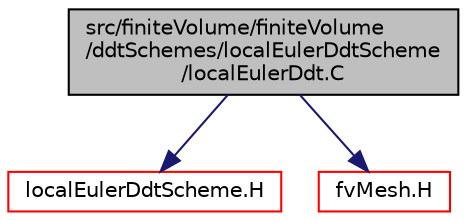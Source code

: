 digraph "src/finiteVolume/finiteVolume/ddtSchemes/localEulerDdtScheme/localEulerDdt.C"
{
  bgcolor="transparent";
  edge [fontname="Helvetica",fontsize="10",labelfontname="Helvetica",labelfontsize="10"];
  node [fontname="Helvetica",fontsize="10",shape=record];
  Node0 [label="src/finiteVolume/finiteVolume\l/ddtSchemes/localEulerDdtScheme\l/localEulerDdt.C",height=0.2,width=0.4,color="black", fillcolor="grey75", style="filled", fontcolor="black"];
  Node0 -> Node1 [color="midnightblue",fontsize="10",style="solid",fontname="Helvetica"];
  Node1 [label="localEulerDdtScheme.H",height=0.2,width=0.4,color="red",URL="$a03044.html"];
  Node0 -> Node142 [color="midnightblue",fontsize="10",style="solid",fontname="Helvetica"];
  Node142 [label="fvMesh.H",height=0.2,width=0.4,color="red",URL="$a03719.html"];
}
